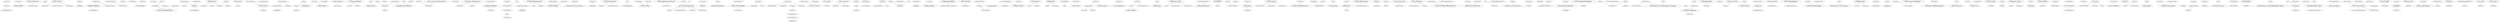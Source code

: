 strict graph "" {
	270	 [fontsize=15,
		height=0.2361111111111111,
		label="b'Bing Crosby'",
		level=4,
		played=1567147.0,
		pos="-25486.60,-2157.09",
		weight=238683,
		width=1.1111111111111112];
	1625	 [fontsize=15,
		height=0.2361111111111111,
		label="b'Perry Como'",
		level=4,
		played=733498.0,
		pos="-26049.51,1152.41",
		weight=156087,
		width=1.0972222222222223];
	270 -- 1625	 [weight=1.0];
	2372	 [fontsize=15,
		height=0.2361111111111111,
		label="b'Twisted Sister'",
		level=4,
		played=2500836.0,
		pos="41333.25,-221.57",
		weight=262749,
		width=1.2777777777777777];
	1683	 [fontsize=30,
		height=0.4722222222222222,
		label="b'Quiet Riot'",
		level=1,
		played=919922.0,
		pos="43688.59,-8054.44",
		weight=134496,
		width=1.8611111111111112];
	2372 -- 1683	 [weight=1.0];
	1458	 [fontsize=25,
		height=0.3888888888888889,
		label="b'Mot\xc3\xb6rhead'",
		level=2,
		played=13705752.0,
		pos="35993.41,-2642.24",
		weight=536711,
		width=1.6666666666666667];
	278	 [fontsize=15,
		height=0.2361111111111111,
		label="b'Black Label\\nSociety'",
		level=4,
		played=7305538.0,
		pos="43364.21,1848.87",
		weight=240041,
		width=1.8888888888888888];
	1458 -- 278	 [weight=1.0];
	1027	 [fontsize=15,
		height=0.2361111111111111,
		label="b'James'",
		level=4,
		played=3403111.0,
		pos="-28211.49,-2604.63",
		weight=246690,
		width=0.6111111111111112];
	1044	 [fontsize=15,
		height=0.2361111111111111,
		label="b'Jarvis Cocker'",
		level=4,
		played=1272939.0,
		pos="-13896.48,54726.46",
		weight=102396,
		width=1.2361111111111112];
	1027 -- 1044	 [weight=1.0];
	1001	 [fontsize=15,
		height=0.2361111111111111,
		label="b'India.Arie'",
		level=4,
		played=3068096.0,
		pos="-8791.89,27708.78",
		weight=272268,
		width=0.8611111111111112];
	1476	 [fontsize=25,
		height=0.3888888888888889,
		label="b'Musiq'",
		level=2,
		played=1456713.0,
		pos="-15420.24,17814.59",
		weight=110855,
		width=0.9305555555555556];
	1001 -- 1476	 [weight=1.0];
	382	 [fontsize=15,
		height=0.2361111111111111,
		label="b'\xc3\x89dith Piaf'",
		level=4,
		played=3542410.0,
		pos="-11901.77,34279.27",
		weight=235332,
		width=0.875];
	263	 [fontsize=30,
		height=0.4722222222222222,
		label="b'Billie Holiday'",
		level=1,
		played=7788794.0,
		pos="-11113.34,33289.51",
		weight=521970,
		width=2.388888888888889];
	382 -- 263	 [weight=1.0];
	816	 [fontsize=15,
		height=0.2361111111111111,
		label="b'Fran\xc3\xa7oise Hardy'",
		level=4,
		played=1833159.0,
		pos="1381.56,30147.94",
		weight=139451,
		width=1.5];
	382 -- 816	 [weight=1.0];
	226	 [fontsize=15,
		height=0.2361111111111111,
		label="b'Bebel Gilberto'",
		level=4,
		played=3060434.0,
		pos="25617.39,22859.50",
		weight=276618,
		width=1.2916666666666667];
	1546	 [fontsize=20,
		height=0.3194444444444444,
		label="b'Nouvelle Vague'",
		level=3,
		played=11556666.0,
		pos="32226.63,7152.74",
		weight=442788,
		width=1.9722222222222223];
	226 -- 1546	 [weight=1.0];
	785	 [fontsize=15,
		height=0.2361111111111111,
		label="b'Fila Brazillia'",
		level=4,
		played=2245111.0,
		pos="30122.42,16803.36",
		weight=250091,
		width=1.0972222222222223];
	558	 [fontsize=15,
		height=0.2361111111111111,
		label="b'David Holmes'",
		level=4,
		played=1817500.0,
		pos="27405.64,16327.39",
		weight=148816,
		width=1.2777777777777777];
	785 -- 558	 [weight=1.0];
	1718	 [fontsize=15,
		height=0.2361111111111111,
		label="b'REO Speedwagon'",
		level=4,
		played=1432935.0,
		pos="46650.93,-7970.52",
		weight=213533,
		width=1.6944444444444444];
	1991	 [fontsize=15,
		height=0.2361111111111111,
		label="b'Survivor'",
		level=4,
		played=1582123.0,
		pos="44384.43,-2543.81",
		weight=271744,
		width=0.75];
	1718 -- 1991	 [weight=1.0];
	1972	 [fontsize=30,
		height=0.4722222222222222,
		label="b'Styx'",
		level=1,
		played=3213290.0,
		pos="44628.70,-5508.24",
		weight=338729,
		width=0.8194444444444444];
	1718 -- 1972	 [weight=1.0];
	631	 [fontsize=30,
		height=0.4722222222222222,
		label="b'DJ Krush'",
		level=1,
		played=4801063.0,
		pos="25974.73,3554.86",
		weight=297590,
		width=1.7222222222222223];
	1893	 [fontsize=15,
		height=0.2361111111111111,
		label="b'Sofa Surfers'",
		level=4,
		played=1807743.0,
		pos="29386.23,18606.10",
		weight=256632,
		width=1.1388888888888888];
	631 -- 1893	 [weight=1.0];
	483	 [fontsize=15,
		height=0.2361111111111111,
		label="b'Coldcut'",
		level=4,
		played=2335067.0,
		pos="24626.39,13392.75",
		weight=252617,
		width=0.6944444444444444];
	631 -- 483	 [weight=1.0];
	292	 [fontsize=15,
		height=0.2361111111111111,
		label="b'Blockhead'",
		level=4,
		played=2916544.0,
		pos="30331.23,13637.28",
		weight=185832,
		width=0.9583333333333334];
	631 -- 292	 [weight=1.0];
	237	 [fontsize=25,
		height=0.3888888888888889,
		label="b'Ben Folds'",
		level=2,
		played=14044991.0,
		pos="7625.47,10026.36",
		weight=497766,
		width=1.5694444444444444];
	241	 [fontsize=15,
		height=0.2361111111111111,
		label="b'Ben Lee'",
		level=4,
		played=3298826.0,
		pos="-15605.50,35879.16",
		weight=264916,
		width=0.7638888888888888];
	237 -- 241	 [weight=1.0];
	829	 [fontsize=15,
		height=0.2361111111111111,
		label="b'From First\\nto Last'",
		level=4,
		played=9211627.0,
		pos="-10327.65,-14590.55",
		weight=280945,
		width=1.7083333333333333];
	2277	 [fontsize=30,
		height=0.4722222222222222,
		label="b'The Used'",
		level=1,
		played=25453767.0,
		pos="-8001.79,-7023.95",
		weight=533923,
		width=1.8194444444444444];
	829 -- 2277	 [weight=1.0];
	155	 [fontsize=15,
		height=0.2361111111111111,
		label="b'Armin van\\nBuuren'",
		level=4,
		played=5470886.0,
		pos="-18115.54,-153.24",
		weight=272579,
		width=1.75];
	843	 [fontsize=15,
		height=0.2361111111111111,
		label="b'Gabriel &\\nDresden'",
		level=4,
		played=916016.0,
		pos="-23107.79,-1218.76",
		weight=105664,
		width=1.7916666666666667];
	155 -- 843	 [weight=1.0];
	2319	 [fontsize=15,
		height=0.2361111111111111,
		label="b'Ti\xc3\xabsto'",
		level=4,
		played=4093107.0,
		pos="-19667.45,528.43",
		weight=268961,
		width=0.5555555555555556];
	155 -- 2319	 [weight=1.0];
	2235	 [fontsize=15,
		height=0.2361111111111111,
		label="b'Therion'",
		level=4,
		played=9799223.0,
		pos="34181.81,-15541.11",
		weight=218688,
		width=0.6944444444444444];
	2318	 [fontsize=15,
		height=0.2361111111111111,
		label="b'Tiamat'",
		level=4,
		played=5180910.0,
		pos="37782.59,-15936.96",
		weight=159323,
		width=0.625];
	2235 -- 2318	 [weight=1.0];
	2465	 [fontsize=30,
		height=0.4722222222222222,
		label="b'Xandria'",
		level=1,
		played=3253756.0,
		pos="32390.53,-19660.39",
		weight=146459,
		width=1.4444444444444444];
	2235 -- 2465	 [weight=1.0];
	1783	 [fontsize=15,
		height=0.2361111111111111,
		label="b'Sam Cooke'",
		level=4,
		played=3054876.0,
		pos="-5468.14,33550.45",
		weight=261479,
		width=1.0694444444444444];
	264	 [fontsize=25,
		height=0.3888888888888889,
		label="b'Bill Withers'",
		level=2,
		played=2528565.0,
		pos="-8228.17,38691.24",
		weight=342098,
		width=1.75];
	1783 -- 264	 [weight=1.0];
	518	 [fontsize=15,
		height=0.2361111111111111,
		label="b'Curtis Mayfield'",
		level=4,
		played=2893349.0,
		pos="-3954.77,34499.14",
		weight=294229,
		width=1.3472222222222223];
	518 -- 264	 [weight=1.0];
	671	 [fontsize=20,
		height=0.3194444444444444,
		label="b'dZihan &\\nKamien'",
		level=3,
		played=2179239.0,
		pos="29684.06,22495.30",
		weight=268681,
		width=2.2916666666666665];
	1536	 [fontsize=15,
		height=0.2361111111111111,
		label="b'Nitin Sawhney'",
		level=4,
		played=2650681.0,
		pos="33282.92,18469.47",
		weight=276508,
		width=1.3055555555555556];
	671 -- 1536	 [weight=1.0];
	668	 [fontsize=30,
		height=0.4722222222222222,
		label="b'Duncan Sheik'",
		level=1,
		played=1086325.0,
		pos="4433.77,-3629.37",
		weight=101168,
		width=2.5972222222222223];
	1272	 [fontsize=15,
		height=0.2361111111111111,
		label="b'Lisa Loeb'",
		level=4,
		played=2094391.0,
		pos="4893.92,-4727.78",
		weight=274835,
		width=0.8888888888888888];
	668 -- 1272	 [weight=1.0];
	1631	 [fontsize=15,
		height=0.2361111111111111,
		label="b'Pete Yorn'",
		level=4,
		played=3186052.0,
		pos="2568.60,41527.65",
		weight=273882,
		width=0.8888888888888888];
	668 -- 1631	 [weight=1.0];
	803	 [fontsize=15,
		height=0.2361111111111111,
		label="b'Flunk'",
		level=4,
		played=3134433.0,
		pos="-17604.14,40645.62",
		weight=291834,
		width=0.5];
	272	 [fontsize=25,
		height=0.3888888888888889,
		label="b'Bitter:Sweet'",
		level=2,
		played=1149207.0,
		pos="13977.10,7162.30",
		weight=122634,
		width=1.875];
	803 -- 272	 [weight=1.0];
	1026	 [fontsize=15,
		height=0.2361111111111111,
		label="b'Jamelia'",
		level=4,
		played=1515495.0,
		pos="-40623.71,26403.73",
		weight=241433,
		width=0.7083333333333334];
	1477	 [fontsize=15,
		height=0.2361111111111111,
		label="b'Mutya Buena'",
		level=4,
		played=931054.0,
		pos="-31201.70,24759.08",
		weight=149083,
		width=1.2083333333333333];
	1026 -- 1477	 [weight=1.0];
	319	 [fontsize=15,
		height=0.2361111111111111,
		label="b'Boney M.'",
		level=4,
		played=1902360.0,
		pos="-35374.49,-1056.25",
		weight=251367,
		width=0.875];
	969	 [fontsize=15,
		height=0.2361111111111111,
		label="b'Hot Chocolate'",
		level=4,
		played=679436.0,
		pos="-29751.44,1215.77",
		weight=166460,
		width=1.2916666666666667];
	319 -- 969	 [weight=1.0];
	412	 [fontsize=15,
		height=0.2361111111111111,
		label="b'Cary Brothers'",
		level=4,
		played=2125215.0,
		pos="-9460.96,41648.56",
		weight=273940,
		width=1.2638888888888888];
	2288	 [fontsize=15,
		height=0.2361111111111111,
		label="b'The Weepies'",
		level=4,
		played=3994509.0,
		pos="-17951.41,36354.23",
		weight=220100,
		width=1.2083333333333333];
	412 -- 2288	 [weight=1.0];
	1955	 [fontsize=15,
		height=0.2361111111111111,
		label="b'Stevie Ray\\nVaughan'",
		level=4,
		played=3000392.0,
		pos="33925.63,-5957.72",
		weight=291941,
		width=1.9583333333333333];
	1104	 [fontsize=30,
		height=0.4722222222222222,
		label="b'Johnny Winter'",
		level=1,
		played=963992.0,
		pos="31696.74,-4958.82",
		weight=131056,
		width=2.6666666666666665];
	1955 -- 1104	 [weight=1.0];
	528	 [fontsize=15,
		height=0.2361111111111111,
		label="b'Daedelus'",
		level=4,
		played=2149215.0,
		pos="26397.15,5375.11",
		weight=127008,
		width=0.875];
	1659	 [fontsize=15,
		height=0.2361111111111111,
		label="b'Prefuse 73'",
		level=4,
		played=5821053.0,
		pos="29209.02,14879.97",
		weight=259980,
		width=0.9861111111111112];
	528 -- 1659	 [weight=1.0];
	528 -- 292	 [weight=1.0];
	1132	 [fontsize=15,
		height=0.2361111111111111,
		label="b'Juli'",
		level=4,
		played=2376614.0,
		pos="-4212.68,25684.35",
		weight=150895,
		width=0.3055555555555556];
	1928	 [fontsize=15,
		height=0.2361111111111111,
		label="b'Sportfreunde Stiller'",
		level=4,
		played=3686500.0,
		pos="-4010.16,24420.33",
		weight=175936,
		width=1.75];
	1132 -- 1928	 [weight=1.0];
	951	 [fontsize=15,
		height=0.2361111111111111,
		label="b'Herbert Gr\xc3\xb6nemeyer'",
		level=4,
		played=2021205.0,
		pos="515.93,27492.05",
		weight=135891,
		width=1.875];
	1132 -- 951	 [weight=1.0];
	2161	 [fontsize=30,
		height=0.4722222222222222,
		label="b'The Hush\\nSound'",
		level=1,
		played=7698449.0,
		pos="-12933.44,-9101.56",
		weight=139773,
		width=3.361111111111111];
	693	 [fontsize=15,
		height=0.2361111111111111,
		label="b'Eisley'",
		level=4,
		played=6145571.0,
		pos="-12205.53,-22701.17",
		weight=244923,
		width=0.5555555555555556];
	2161 -- 693	 [weight=1.0];
	184	 [fontsize=15,
		height=0.2361111111111111,
		label="b'Augustana'",
		level=4,
		played=5830756.0,
		pos="8238.78,10427.32",
		weight=281370,
		width=0.9861111111111112];
	2161 -- 184	 [weight=1.0];
	370	 [fontsize=15,
		height=0.2361111111111111,
		label="b'Buffalo Springfield'",
		level=4,
		played=2025700.0,
		pos="45044.35,12290.46",
		weight=294927,
		width=1.6527777777777777];
	2155	 [fontsize=30,
		height=0.4722222222222222,
		label="b'The Hollies'",
		level=1,
		played=1819505.0,
		pos="-30760.16,10446.85",
		weight=298630,
		width=2.0972222222222223];
	370 -- 2155	 [weight=1.0];
	1124	 [fontsize=15,
		height=0.2361111111111111,
		label="b'Joshua Radin'",
		level=4,
		played=5373665.0,
		pos="-18885.80,36191.18",
		weight=254988,
		width=1.25];
	1117	 [fontsize=25,
		height=0.3888888888888889,
		label="b'Jos\xc3\xa9 Gonz\xc3\xa1lez'",
		level=2,
		played=13893748.0,
		pos="25101.63,14926.32",
		weight=545027,
		width=2.3055555555555554];
	1124 -- 1117	 [weight=1.0];
	719	 [fontsize=15,
		height=0.2361111111111111,
		label="b'Emilie Simon'",
		level=4,
		played=4195614.0,
		pos="-40696.06,19596.83",
		weight=245841,
		width=1.1944444444444444];
	1599	 [fontsize=20,
		height=0.3194444444444444,
		label="b'Pati Yang'",
		level=3,
		played=1473415.0,
		pos="-20549.36,40518.82",
		weight=153359,
		width=1.2083333333333333];
	719 -- 1599	 [weight=1.0];
	2052	 [fontsize=30,
		height=0.4722222222222222,
		label="b'The Automatic'",
		level=1,
		played=2923669.0,
		pos="-14874.18,45403.28",
		weight=247640,
		width=2.6944444444444446];
	2283	 [fontsize=15,
		height=0.2361111111111111,
		label="b'The View'",
		level=4,
		played=3862450.0,
		pos="-15355.28,29618.54",
		weight=281743,
		width=0.8472222222222222];
	2052 -- 2283	 [weight=1.0];
	2208	 [fontsize=15,
		height=0.2361111111111111,
		label="b'The Pigeon\\nDetectives'",
		level=4,
		played=4630695.0,
		pos="-20877.02,43937.33",
		weight=286797,
		width=2.1666666666666665];
	2052 -- 2208	 [weight=1.0];
	525	 [fontsize=15,
		height=0.2361111111111111,
		label="b'D12'",
		level=4,
		played=2750494.0,
		pos="-11820.33,11540.06",
		weight=242564,
		width=0.3888888888888889];
	1284	 [fontsize=25,
		height=0.3888888888888889,
		label="b'Lloyd Banks'",
		level=2,
		played=1791056.0,
		pos="-12038.11,9188.39",
		weight=141309,
		width=1.9027777777777777];
	525 -- 1284	 [weight=1.0];
	1346	 [fontsize=15,
		height=0.2361111111111111,
		label="b'Mark Knopfler'",
		level=4,
		played=3966339.0,
		pos="-28866.21,4714.22",
		weight=258526,
		width=1.2777777777777777];
	455	 [fontsize=30,
		height=0.4722222222222222,
		label="b'Chris Rea'",
		level=1,
		played=2126234.0,
		pos="-22951.78,2894.63",
		weight=230694,
		width=1.8611111111111112];
	1346 -- 455	 [weight=1.0];
	2048	 [fontsize=30,
		height=0.4722222222222222,
		label="b'The Apples\\nin Stereo'",
		level=1,
		played=4167192.0,
		pos="10844.07,37338.56",
		weight=225617,
		width=4.125];
	1364	 [fontsize=15,
		height=0.2361111111111111,
		label="b'Mates of\\nState'",
		level=4,
		played=5855708.0,
		pos="6887.36,44012.80",
		weight=279900,
		width=1.4305555555555556];
	2048 -- 1364	 [weight=1.0];
	1913	 [fontsize=15,
		height=0.2361111111111111,
		label="b'Soulwax'",
		level=4,
		played=3730659.0,
		pos="10994.05,23611.10",
		weight=264237,
		width=0.7777777777777778];
	1237	 [fontsize=30,
		height=0.4722222222222222,
		label="b'LCD Soundsystem'",
		level=1,
		played=11303797.0,
		pos="11926.21,23978.75",
		weight=622881,
		width=3.486111111111111];
	1913 -- 1237	 [weight=1.0];
	849	 [fontsize=15,
		height=0.2361111111111111,
		label="b'Gang of\\nFour'",
		level=4,
		played=3496659.0,
		pos="23494.01,-13961.52",
		weight=276117,
		width=1.3194444444444444];
	598	 [fontsize=30,
		height=0.4722222222222222,
		label="b'Devo'",
		level=1,
		played=4259548.0,
		pos="22073.44,-14819.35",
		weight=306665,
		width=0.9861111111111112];
	849 -- 598	 [weight=1.0];
	804	 [fontsize=15,
		height=0.2361111111111111,
		label="b'Flyleaf'",
		level=4,
		played=9138174.0,
		pos="-2046.65,-11841.05",
		weight=299290,
		width=0.6111111111111112];
	349	 [fontsize=25,
		height=0.3888888888888889,
		label="b'Breaking Benjamin'",
		level=2,
		played=22239189.0,
		pos="3421.46,-21900.67",
		weight=568249,
		width=2.9166666666666665];
	804 -- 349	 [weight=1.0];
	1339	 [fontsize=15,
		height=0.2361111111111111,
		label="b'Marcy Playground'",
		level=4,
		played=1911214.0,
		pos="-17515.67,-25114.89",
		weight=244071,
		width=1.6527777777777777];
	2282	 [fontsize=30,
		height=0.4722222222222222,
		label="b'The Verve\\nPipe'",
		level=1,
		played=1217535.0,
		pos="7047.95,-14462.25",
		weight=171136,
		width=3.111111111111111];
	1339 -- 2282	 [weight=1.0];
	2367	 [fontsize=15,
		height=0.2361111111111111,
		label="b'Turin Brakes'",
		level=4,
		played=2415581.0,
		pos="-11264.59,40378.93",
		weight=245432,
		width=1.1527777777777777];
	1938	 [fontsize=20,
		height=0.3194444444444444,
		label="b'Starsailor'",
		level=3,
		played=4919937.0,
		pos="-11790.18,44226.37",
		weight=448604,
		width=1.1805555555555556];
	2367 -- 1938	 [weight=1.0];
	890	 [fontsize=15,
		height=0.2361111111111111,
		label="b'Gomez'",
		level=4,
		played=4191916.0,
		pos="49033.96,7643.31",
		weight=267407,
		width=0.6666666666666666];
	2367 -- 890	 [weight=1.0];
	1093	 [fontsize=15,
		height=0.2361111111111111,
		label="b'John Denver'",
		level=4,
		played=1668092.0,
		pos="-32348.74,5579.76",
		weight=185614,
		width=1.1666666666666667];
	1033	 [fontsize=20,
		height=0.3194444444444444,
		label="b'James Taylor'",
		level=3,
		played=4075894.0,
		pos="12552.40,-10144.93",
		weight=347328,
		width=1.6805555555555556];
	1093 -- 1033	 [weight=1.0];
	1504	 [fontsize=15,
		height=0.2361111111111111,
		label="b'Neil Diamond'",
		level=4,
		played=2684143.0,
		pos="-29596.59,792.64",
		weight=277139,
		width=1.2361111111111112];
	1093 -- 1504	 [weight=1.0];
	409	 [fontsize=15,
		height=0.2361111111111111,
		label="b'Carpenters'",
		level=4,
		played=2695945.0,
		pos="-32153.58,4588.72",
		weight=272974,
		width=1.0138888888888888];
	1093 -- 409	 [weight=1.0];
	645	 [fontsize=15,
		height=0.2361111111111111,
		label="b'Don McLean'",
		level=4,
		played=1576131.0,
		pos="-27808.15,9077.69",
		weight=245217,
		width=1.1666666666666667];
	1093 -- 645	 [weight=1.0];
	6	 [fontsize=15,
		height=0.2361111111111111,
		label="b'!!!'",
		level=4,
		played=4573507.0,
		pos="16701.11,28632.08",
		weight=291033,
		width=0.16666666666666666];
	6 -- 1237	 [weight=1.0];
	454	 [fontsize=15,
		height=0.2361111111111111,
		label="b'Chris Isaak'",
		level=4,
		played=2991501.0,
		pos="9865.88,545.36",
		weight=294773,
		width=1.0277777777777777];
	454 -- 455	 [weight=1.0];
	2183	 [fontsize=15,
		height=0.2361111111111111,
		label="b'Thelonious Monk'",
		level=4,
		played=3220911.0,
		pos="20796.06,25089.83",
		weight=279124,
		width=1.5555555555555556];
	431	 [fontsize=25,
		height=0.3888888888888889,
		label="b'Charlie Parker'",
		level=2,
		played=2936642.0,
		pos="23110.36,25206.18",
		weight=238264,
		width=2.2222222222222223];
	2183 -- 431	 [weight=1.0];
	24	 [fontsize=25,
		height=0.3888888888888889,
		label="b'9 Lazy\\n9'",
		level=2,
		played=1267424.0,
		pos="25690.09,10411.43",
		weight=168403,
		width=1.5138888888888888];
	1467	 [fontsize=15,
		height=0.2361111111111111,
		label="b'Mr. Scruff'",
		level=4,
		played=3104957.0,
		pos="28249.18,9696.24",
		weight=298012,
		width=0.875];
	24 -- 1467	 [weight=1.0];
	1185	 [fontsize=15,
		height=0.2361111111111111,
		label="b'Kid Loco'",
		level=4,
		played=2042365.0,
		pos="30481.90,10003.48",
		weight=244053,
		width=0.8055555555555556];
	1185 -- 558	 [weight=1.0];
	2265	 [fontsize=25,
		height=0.3888888888888889,
		label="b'The Supremes'",
		level=2,
		played=1454527.0,
		pos="-10567.85,37345.50",
		weight=222145,
		width=2.2777777777777777];
	602	 [fontsize=15,
		height=0.2361111111111111,
		label="b'Diana Ross'",
		level=4,
		played=1537742.0,
		pos="-36308.16,494.10",
		weight=266181,
		width=1.0555555555555556];
	2265 -- 602	 [weight=1.0];
	2136	 [fontsize=15,
		height=0.2361111111111111,
		label="b'The Four\\nTops'",
		level=4,
		played=1584145.0,
		pos="-11422.91,38270.19",
		weight=251714,
		width=1.4305555555555556];
	2265 -- 2136	 [weight=1.0];
	39	 [fontsize=20,
		height=0.3194444444444444,
		label="b'Adema'",
		level=3,
		played=5847642.0,
		pos="5207.06,-14382.35",
		weight=320351,
		width=0.8888888888888888];
	2011	 [fontsize=15,
		height=0.2361111111111111,
		label="b'Taproot'",
		level=4,
		played=3068334.0,
		pos="-1006.88,-21362.26",
		weight=212719,
		width=0.6805555555555556];
	39 -- 2011	 [weight=1.0];
	1003	 [fontsize=25,
		height=0.3888888888888889,
		label="b'Infernal'",
		level=2,
		played=1342071.0,
		pos="-14603.98,7277.03",
		weight=147992,
		width=1.1666666666666667];
	910	 [fontsize=15,
		height=0.2361111111111111,
		label="b'Groove Coverage'",
		level=4,
		played=3840022.0,
		pos="-19086.09,10608.86",
		weight=249442,
		width=1.6111111111111112];
	1003 -- 910	 [weight=1.0];
	2418	 [fontsize=25,
		height=0.3888888888888889,
		label="b'Vitalic'",
		level=2,
		played=3010782.0,
		pos="3883.37,31742.09",
		weight=241537,
		width=0.9305555555555556];
	781	 [fontsize=15,
		height=0.2361111111111111,
		label="b'Felix da\\nHousecat'",
		level=4,
		played=2875060.0,
		pos="5187.03,32272.66",
		weight=288981,
		width=1.75];
	2418 -- 781	 [weight=1.0];
	2321	 [fontsize=15,
		height=0.2361111111111111,
		label="b'Tiga'",
		level=4,
		played=2949496.0,
		pos="2273.03,26472.18",
		weight=288675,
		width=0.3888888888888889];
	2418 -- 2321	 [weight=1.0];
	960	 [fontsize=15,
		height=0.2361111111111111,
		label="b'Hinder'",
		level=4,
		played=5159464.0,
		pos="484.90,7718.64",
		weight=283860,
		width=0.6111111111111112];
	831	 [fontsize=30,
		height=0.4722222222222222,
		label="b'Fuel'",
		level=1,
		played=4350176.0,
		pos="-2263.69,13077.64",
		weight=373212,
		width=0.8194444444444444];
	960 -- 831	 [weight=1.0];
	1861	 [fontsize=15,
		height=0.2361111111111111,
		label="b'Siobhan Donaghy'",
		level=4,
		played=815245.0,
		pos="-40622.74,23921.24",
		weight=105076,
		width=1.625];
	1907	 [fontsize=30,
		height=0.4722222222222222,
		label="b'Sophie Ellis-Bextor'",
		level=1,
		played=3608375.0,
		pos="-41948.20,26157.01",
		weight=310619,
		width=3.5277777777777777];
	1861 -- 1907	 [weight=1.0];
	1861 -- 1477	 [weight=1.0];
	610	 [fontsize=15,
		height=0.2361111111111111,
		label="b'Dimmu Borgir'",
		level=4,
		played=13016894.0,
		pos="-7034.85,7726.94",
		weight=271005,
		width=1.25];
	724	 [fontsize=20,
		height=0.3194444444444444,
		label="b'Emperor'",
		level=3,
		played=3813162.0,
		pos="39349.82,-19043.70",
		weight=120470,
		width=1.0694444444444444];
	610 -- 724	 [weight=1.0];
	505	 [fontsize=15,
		height=0.2361111111111111,
		label="b'Crazy Town'",
		level=4,
		played=1996388.0,
		pos="7964.27,6161.26",
		weight=241640,
		width=1.0694444444444444];
	1591	 [fontsize=30,
		height=0.4722222222222222,
		label="b'Papa Roach'",
		level=1,
		played=21619039.0,
		pos="-6195.16,-5303.25",
		weight=780535,
		width=2.3055555555555554];
	505 -- 1591	 [weight=1.0];
	406	 [fontsize=15,
		height=0.2361111111111111,
		label="b'Carly Simon'",
		level=4,
		played=1263543.0,
		pos="-31508.91,3190.10",
		weight=204859,
		width=1.1111111111111112];
	409 -- 406	 [weight=1.0];
	2281	 [fontsize=30,
		height=0.4722222222222222,
		label="b'The Verve'",
		level=1,
		played=12105996.0,
		pos="45496.31,9076.47",
		weight=923596,
		width=1.9305555555555556];
	1553	 [fontsize=15,
		height=0.2361111111111111,
		label="b'Ocean Colour\\nScene'",
		level=4,
		played=2102297.0,
		pos="-12869.00,45519.02",
		weight=238247,
		width=2.013888888888889];
	2281 -- 1553	 [weight=1.0];
	2087	 [fontsize=15,
		height=0.2361111111111111,
		label="b'The Charlatans'",
		level=4,
		played=2728398.0,
		pos="-24798.42,45739.96",
		weight=255556,
		width=1.4027777777777777];
	2281 -- 2087	 [weight=1.0];
	2281 -- 1044	 [weight=1.0];
	1916	 [fontsize=30,
		height=0.4722222222222222,
		label="b'Spandau Ballet'",
		level=1,
		played=1126173.0,
		pos="-43366.37,-4939.89",
		weight=200569,
		width=2.8333333333333335];
	1572	 [fontsize=15,
		height=0.2361111111111111,
		label="b'Orchestral Manoeuvres in\\nthe Dark'",
		level=4,
		played=2370083.0,
		pos="20961.11,-9735.76",
		weight=269229,
		width=3.2777777777777777];
	1916 -- 1572	 [weight=1.0];
	1538	 [fontsize=30,
		height=0.4722222222222222,
		label="b'No Doubt'",
		level=1,
		played=14627632.0,
		pos="7376.14,3451.67",
		weight=910959,
		width=1.7638888888888888];
	1871	 [fontsize=15,
		height=0.2361111111111111,
		label="b'Skunk Anansie'",
		level=4,
		played=3153364.0,
		pos="21168.64,12806.85",
		weight=277102,
		width=1.3611111111111112];
	1538 -- 1871	 [weight=1.0];
	813	 [fontsize=15,
		height=0.2361111111111111,
		label="b'Fountains of\\nWayne'",
		level=4,
		played=3992689.0,
		pos="4458.84,42144.80",
		weight=260486,
		width=1.9305555555555556];
	2214	 [fontsize=15,
		height=0.2361111111111111,
		label="b'The Posies'",
		level=4,
		played=831095.0,
		pos="4169.35,42836.07",
		weight=116083,
		width=1.0277777777777777];
	813 -- 2214	 [weight=1.0];
	905	 [fontsize=15,
		height=0.2361111111111111,
		label="b'Great Lake\\nSwimmers'",
		level=4,
		played=2556830.0,
		pos="-1721.65,43609.66",
		weight=183333,
		width=2.138888888888889];
	1561	 [fontsize=15,
		height=0.2361111111111111,
		label="b'Okkervil River'",
		level=4,
		played=10401638.0,
		pos="-2541.60,42108.73",
		weight=300893,
		width=1.2638888888888888];
	905 -- 1561	 [weight=1.0];
	797	 [fontsize=30,
		height=0.4722222222222222,
		label="b'Fleet Foxes'",
		level=1,
		played=10289717.0,
		pos="1755.36,38008.70",
		weight=368486,
		width=2.1805555555555554];
	905 -- 797	 [weight=1.0];
	1578	 [fontsize=30,
		height=0.4722222222222222,
		label="b'Overseer'",
		level=1,
		played=1046652.0,
		pos="20501.84,4971.94",
		weight=145569,
		width=1.7222222222222223];
	802	 [fontsize=15,
		height=0.2361111111111111,
		label="b'Fluke'",
		level=4,
		played=1836225.0,
		pos="19076.25,1169.95",
		weight=239439,
		width=0.5];
	1578 -- 802	 [weight=1.0];
	142	 [fontsize=15,
		height=0.2361111111111111,
		label="b'Apollo 440'",
		level=4,
		played=2239269.0,
		pos="20797.86,4047.54",
		weight=288912,
		width=0.9722222222222222];
	1578 -- 142	 [weight=1.0];
	1878	 [fontsize=30,
		height=0.4722222222222222,
		label="b'Slipknot'",
		level=1,
		played=39541370.0,
		pos="7936.05,-21569.79",
		weight=739871,
		width=1.4861111111111112];
	1911	 [fontsize=15,
		height=0.2361111111111111,
		label="b'Soulfly'",
		level=4,
		played=7223976.0,
		pos="3864.70,-31774.92",
		weight=273119,
		width=0.6111111111111112];
	1878 -- 1911	 [weight=1.0];
	993	 [fontsize=15,
		height=0.2361111111111111,
		label="b'Ill Ni\xc3\xb1o'",
		level=4,
		played=8245883.0,
		pos="5853.21,7853.55",
		weight=286781,
		width=0.625];
	1878 -- 993	 [weight=1.0];
	33	 [fontsize=20,
		height=0.3194444444444444,
		label="b'Ace of\\nBase'",
		level=3,
		played=3893048.0,
		pos="-35615.18,11046.72",
		weight=371921,
		width=1.6527777777777777];
	146	 [fontsize=15,
		height=0.2361111111111111,
		label="b'Aqua'",
		level=4,
		played=3053418.0,
		pos="-33059.64,12462.85",
		weight=276105,
		width=0.4861111111111111];
	33 -- 146	 [weight=1.0];
	886	 [fontsize=15,
		height=0.2361111111111111,
		label="b'Gogol Bordello'",
		level=4,
		played=8023006.0,
		pos="1375.89,40742.74",
		weight=271704,
		width=1.3472222222222223];
	599	 [fontsize=25,
		height=0.3888888888888889,
		label="b'DeVotchKa'",
		level=2,
		played=3654284.0,
		pos="1417.05,41150.45",
		weight=163024,
		width=1.7638888888888888];
	886 -- 599	 [weight=1.0];
	2570	 [fontsize=15,
		height=0.2361111111111111,
		label="b'Jimmy Cliff'",
		level=4,
		played=1466625.0,
		pos="-26366.96,17226.20",
		weight=229901,
		width=1.0];
	2560	 [fontsize=15,
		height=0.2361111111111111,
		label="b'Desmond Dekker'",
		level=4,
		played=1268899.0,
		pos="-14278.28,-20318.91",
		weight=146902,
		width=1.5833333333333333];
	2570 -- 2560	 [weight=1.0];
	2559	 [fontsize=25,
		height=0.3888888888888889,
		label="b'Dennis Brown'",
		level=2,
		played=863861.0,
		pos="-23009.67,14770.87",
		weight=140788,
		width=2.1666666666666665];
	2570 -- 2559	 [weight=1.0];
	1923	 [fontsize=15,
		height=0.2361111111111111,
		label="b'Spin Doctors'",
		level=4,
		played=1514389.0,
		pos="23177.12,16548.82",
		weight=243038,
		width=1.1666666666666667];
	19	 [fontsize=25,
		height=0.3888888888888889,
		label="b'4 Non\\nBlondes'",
		level=2,
		played=944506.0,
		pos="19834.29,13994.96",
		weight=176534,
		width=2.4722222222222223];
	1923 -- 19	 [weight=1.0];
	2190	 [fontsize=15,
		height=0.2361111111111111,
		label="b'The Meters'",
		level=4,
		played=1061146.0,
		pos="27353.02,-9912.61",
		weight=102157,
		width=1.0416666666666667];
	661	 [fontsize=15,
		height=0.2361111111111111,
		label="b'Dr. John'",
		level=4,
		played=737441.0,
		pos="27385.07,-8354.20",
		weight=104737,
		width=0.7638888888888888];
	2190 -- 661	 [weight=1.0];
	1881	 [fontsize=15,
		height=0.2361111111111111,
		label="b'Sly & The\\nFamily Stone'",
		level=4,
		played=2770050.0,
		pos="-2974.78,35009.98",
		weight=290958,
		width=2.236111111111111];
	2190 -- 1881	 [weight=1.0];
	1500	 [fontsize=20,
		height=0.3194444444444444,
		label="b'Nat King\\nCole'",
		level=3,
		played=3875279.0,
		pos="-24560.62,-1264.95",
		weight=458108,
		width=1.875];
	1625 -- 1500	 [weight=1.0];
	1698	 [fontsize=15,
		height=0.2361111111111111,
		label="b'Ratatat'",
		level=4,
		played=12112096.0,
		pos="9043.21,22247.77",
		weight=249946,
		width=0.6666666666666666];
	1237 -- 1698	 [weight=1.0];
	1519	 [fontsize=15,
		height=0.2361111111111111,
		label="b'New Young\\nPony Club'",
		level=4,
		played=3668651.0,
		pos="7275.63,20932.47",
		weight=288467,
		width=2.1527777777777777];
	1237 -- 1519	 [weight=1.0];
	2216	 [fontsize=15,
		height=0.2361111111111111,
		label="b'The Presets'",
		level=4,
		played=4548277.0,
		pos="12907.90,26257.12",
		weight=259093,
		width=1.1111111111111112];
	1237 -- 2216	 [weight=1.0];
	2053	 [fontsize=15,
		height=0.2361111111111111,
		label="b'The Avalanches'",
		level=4,
		played=3985759.0,
		pos="5298.07,21106.69",
		weight=239969,
		width=1.4583333333333333];
	1237 -- 2053	 [weight=1.0];
	1576	 [fontsize=15,
		height=0.2361111111111111,
		label="b'Our Lady\\nPeace'",
		level=4,
		played=6309857.0,
		pos="14843.05,-12062.69",
		weight=290309,
		width=1.5972222222222223];
	1576 -- 831	 [weight=1.0];
	2470	 [fontsize=15,
		height=0.2361111111111111,
		label="b'Xzibit'",
		level=4,
		played=2859237.0,
		pos="-9002.57,-1605.97",
		weight=245020,
		width=0.5];
	1709	 [fontsize=30,
		height=0.4722222222222222,
		label="b'Redman'",
		level=1,
		played=1852239.0,
		pos="-9860.39,3038.77",
		weight=131327,
		width=1.5833333333333333];
	2470 -- 1709	 [weight=1.0];
	1488	 [fontsize=30,
		height=0.4722222222222222,
		label="b'Mystery Jets'",
		level=1,
		played=3042262.0,
		pos="18012.60,24353.12",
		weight=224026,
		width=2.3472222222222223];
	805	 [fontsize=15,
		height=0.2361111111111111,
		label="b'Foals'",
		level=4,
		played=6316094.0,
		pos="9838.31,31362.25",
		weight=265087,
		width=0.5];
	1488 -- 805	 [weight=1.0];
	2334	 [fontsize=15,
		height=0.2361111111111111,
		label="b'Tokyo Police\\nClub'",
		level=4,
		played=6471978.0,
		pos="10198.76,32144.34",
		weight=258878,
		width=1.7361111111111112];
	1488 -- 2334	 [weight=1.0];
	1230	 [fontsize=15,
		height=0.2361111111111111,
		label="b'Late of\\nthe Pier'",
		level=4,
		played=3369926.0,
		pos="18289.75,33997.53",
		weight=247598,
		width=1.5];
	1488 -- 1230	 [weight=1.0];
	2040	 [fontsize=15,
		height=0.2361111111111111,
		label="b'The Alan\\nParsons Project'",
		level=4,
		played=3381817.0,
		pos="-32838.11,8539.71",
		weight=257544,
		width=2.4166666666666665];
	555	 [fontsize=30,
		height=0.4722222222222222,
		label="b'David Gilmour'",
		level=1,
		played=3226915.0,
		pos="39251.68,13217.05",
		weight=223557,
		width=2.6527777777777777];
	2040 -- 555	 [weight=1.0];
	2386	 [fontsize=30,
		height=0.4722222222222222,
		label="b'UNKLE'",
		level=1,
		played=8733607.0,
		pos="25937.51,5911.76",
		weight=490687,
		width=1.4027777777777777];
	151	 [fontsize=15,
		height=0.2361111111111111,
		label="b'Archive'",
		level=4,
		played=5545022.0,
		pos="-20074.22,39102.47",
		weight=266492,
		width=0.6805555555555556];
	2386 -- 151	 [weight=1.0];
	1282	 [fontsize=20,
		height=0.3194444444444444,
		label="b'Llorca'",
		level=3,
		played=575594.0,
		pos="30886.65,23731.14",
		weight=114751,
		width=0.7638888888888888];
	1213	 [fontsize=15,
		height=0.2361111111111111,
		label="b'Kyoto Jazz\\nMassive'",
		level=4,
		played=835228.0,
		pos="31212.86,24879.00",
		weight=129760,
		width=1.9166666666666667];
	1282 -- 1213	 [weight=1.0];
	325	 [fontsize=15,
		height=0.2361111111111111,
		label="b'Bonnie Tyler'",
		level=4,
		played=1825660.0,
		pos="-45136.18,24366.85",
		weight=295469,
		width=1.1388888888888888];
	1763	 [fontsize=30,
		height=0.4722222222222222,
		label="b'Roxette'",
		level=1,
		played=6849316.0,
		pos="-35597.12,15051.51",
		weight=461144,
		width=1.4444444444444444];
	325 -- 1763	 [weight=1.0];
	2050	 [fontsize=30,
		height=0.4722222222222222,
		label="b'The Ataris'",
		level=1,
		played=7585380.0,
		pos="-15724.21,-14031.52",
		weight=402386,
		width=1.9027777777777777];
	2144	 [fontsize=15,
		height=0.2361111111111111,
		label="b'The Get\\nUp Kids'",
		level=4,
		played=7138770.0,
		pos="-14395.86,-17544.58",
		weight=281990,
		width=1.625];
	2050 -- 2144	 [weight=1.0];
	336	 [fontsize=15,
		height=0.2361111111111111,
		label="b'Box Car\\nRacer'",
		level=4,
		played=4127908.0,
		pos="-26181.33,-21860.31",
		weight=263873,
		width=1.4583333333333333];
	2050 -- 336	 [weight=1.0];
	1800	 [fontsize=15,
		height=0.2361111111111111,
		label="b'Saves the\\nDay'",
		level=4,
		played=12499826.0,
		pos="-26097.16,-14903.15",
		weight=296485,
		width=1.4444444444444444];
	2050 -- 1800	 [weight=1.0];
	2199	 [fontsize=15,
		height=0.2361111111111111,
		label="b'The Notwist'",
		level=4,
		played=6008948.0,
		pos="10457.81,15143.67",
		weight=292266,
		width=1.0833333333333333];
	2215	 [fontsize=30,
		height=0.4722222222222222,
		label="b'The Postal\\nService'",
		level=1,
		played=27843169.0,
		pos="22339.79,32259.10",
		weight=968206,
		width=3.736111111111111];
	2199 -- 2215	 [weight=1.0];
	1119	 [fontsize=15,
		height=0.2361111111111111,
		label="b'Joseph Arthur'",
		level=4,
		played=2779349.0,
		pos="-10818.54,40475.61",
		weight=257913,
		width=1.2638888888888888];
	69	 [fontsize=20,
		height=0.3194444444444444,
		label="b'Alexi Murdoch'",
		level=3,
		played=1701522.0,
		pos="-7848.68,43500.34",
		weight=180196,
		width=1.7638888888888888];
	1119 -- 69	 [weight=1.0];
	1549	 [fontsize=15,
		height=0.2361111111111111,
		label="b'N.W.A'",
		level=4,
		played=2799766.0,
		pos="-9255.23,-3476.16",
		weight=243288,
		width=0.5833333333333334];
	1890	 [fontsize=25,
		height=0.3888888888888889,
		label="b'Snoop Dogg'",
		level=2,
		played=10745966.0,
		pos="-10170.08,1588.38",
		weight=617991,
		width=1.9444444444444444];
	1549 -- 1890	 [weight=1.0];
	1868	 [fontsize=15,
		height=0.2361111111111111,
		label="b'Skid Row'",
		level=4,
		played=4052674.0,
		pos="44446.47,290.05",
		weight=259791,
		width=0.875];
	321	 [fontsize=30,
		height=0.4722222222222222,
		label="b'Bon Jovi'",
		level=1,
		played=17942433.0,
		pos="-35068.41,13593.21",
		weight=858344,
		width=1.6111111111111112];
	1868 -- 321	 [weight=1.0];
	2179	 [fontsize=15,
		height=0.2361111111111111,
		label="b'The Lemonheads'",
		level=4,
		played=2274587.0,
		pos="10434.31,-15736.43",
		weight=169978,
		width=1.5972222222222223];
	2214 -- 2179	 [weight=1.0];
	2584	 [fontsize=15,
		height=0.2361111111111111,
		label="b'The Specials'",
		level=4,
		played=3820438.0,
		pos="-14151.01,-19446.91",
		weight=272926,
		width=1.1805555555555556];
	2560 -- 2584	 [weight=1.0];
	2573	 [fontsize=15,
		height=0.2361111111111111,
		label="b'Madness'",
		level=4,
		played=3823985.0,
		pos="-13113.88,46498.25",
		weight=296853,
		width=0.8333333333333334];
	2560 -- 2573	 [weight=1.0];
	1608	 [fontsize=30,
		height=0.4722222222222222,
		label="b'Paul McCartney'",
		level=1,
		played=6253004.0,
		pos="-25617.11,7397.22",
		weight=490203,
		width=2.9722222222222223];
	1603	 [fontsize=15,
		height=0.2361111111111111,
		label="b'Paul McCartney\\n& Wings'",
		level=4,
		played=1761805.0,
		pos="-31356.43,9080.84",
		weight=246761,
		width=2.388888888888889];
	1608 -- 1603	 [weight=1.0];
	1103	 [fontsize=15,
		height=0.2361111111111111,
		label="b'John Mellencamp'",
		level=4,
		played=2055098.0,
		pos="47020.49,-6750.40",
		weight=250401,
		width=1.6111111111111112];
	1103 -- 1972	 [weight=1.0];
	2440	 [fontsize=25,
		height=0.3888888888888889,
		label="b'Wham!'",
		level=2,
		played=1877620.0,
		pos="-30705.66,-2405.22",
		weight=326565,
		width=1.1111111111111112];
	1267	 [fontsize=15,
		height=0.2361111111111111,
		label="b'Lionel Richie'",
		level=4,
		played=2135115.0,
		pos="-22848.15,4614.53",
		weight=291554,
		width=1.1666666666666667];
	2440 -- 1267	 [weight=1.0];
	1774	 [fontsize=30,
		height=0.4722222222222222,
		label="b'Ry Cooder'",
		level=1,
		played=1300561.0,
		pos="26863.24,-8750.05",
		weight=143658,
		width=2.0];
	661 -- 1774	 [weight=1.0];
	1717	 [fontsize=15,
		height=0.2361111111111111,
		label="b'Remy Zero'",
		level=4,
		played=2211771.0,
		pos="6910.36,10767.71",
		weight=272923,
		width=1.0138888888888888];
	2342	 [fontsize=20,
		height=0.3194444444444444,
		label="b'Tonic'",
		level=3,
		played=1504246.0,
		pos="9178.70,-14185.13",
		weight=204494,
		width=0.6805555555555556];
	1717 -- 2342	 [weight=1.0];
	502	 [fontsize=25,
		height=0.3888888888888889,
		label="b'Craig Armstrong'",
		level=2,
		played=2534981.0,
		pos="-26367.55,-9802.20",
		weight=217536,
		width=2.5277777777777777];
	2307	 [fontsize=15,
		height=0.2361111111111111,
		label="b'Thomas Newman'",
		level=4,
		played=4729724.0,
		pos="-31448.94,-13439.34",
		weight=261511,
		width=1.6111111111111112];
	502 -- 2307	 [weight=1.0];
	224	 [fontsize=15,
		height=0.2361111111111111,
		label="b'Beatsteaks'",
		level=4,
		played=9043467.0,
		pos="-230.62,-4279.80",
		weight=242673,
		width=1.0138888888888888];
	224 -- 1928	 [weight=1.0];
	1127	 [fontsize=30,
		height=0.4722222222222222,
		label="b'Joy Division'",
		level=1,
		played=25197254.0,
		pos="-39842.28,-8403.42",
		weight=764356,
		width=2.236111111111111];
	1840	 [fontsize=15,
		height=0.2361111111111111,
		label="b'She Wants\\nRevenge'",
		level=4,
		played=6227004.0,
		pos="13862.07,33290.08",
		weight=257284,
		width=1.9861111111111112];
	1127 -- 1840	 [weight=1.0];
	216	 [fontsize=15,
		height=0.2361111111111111,
		label="b'Bauhaus'",
		level=4,
		played=5045001.0,
		pos="-36343.83,-10000.33",
		weight=251617,
		width=0.8194444444444444];
	1127 -- 216	 [weight=1.0];
	339	 [fontsize=15,
		height=0.2361111111111111,
		label="b'Boys Like\\nGirls'",
		level=4,
		played=8612684.0,
		pos="-35595.59,-15765.90",
		weight=282131,
		width=1.4722222222222223];
	521	 [fontsize=30,
		height=0.4722222222222222,
		label="b'Cute Is What We\\nAim For'",
		level=1,
		played=8700617.0,
		pos="-15096.91,-14220.63",
		weight=202105,
		width=4.958333333333333];
	339 -- 521	 [weight=1.0];
	2148	 [fontsize=15,
		height=0.2361111111111111,
		label="b'The Gossip'",
		level=4,
		played=4039365.0,
		pos="21507.48,26517.83",
		weight=284982,
		width=1.0555555555555556];
	254	 [fontsize=30,
		height=0.4722222222222222,
		label="b'Be Your\\nOwn Pet'",
		level=1,
		played=3620147.0,
		pos="10739.25,32473.30",
		weight=177691,
		width=3.4583333333333335];
	2148 -- 254	 [weight=1.0];
	736	 [fontsize=15,
		height=0.2361111111111111,
		label="b'Era'",
		level=4,
		played=3886383.0,
		pos="-24730.44,-5084.65",
		weight=267840,
		width=0.3194444444444444];
	574	 [fontsize=15,
		height=0.2361111111111111,
		label="b'Deep Forest'",
		level=4,
		played=2842424.0,
		pos="-26931.73,-8064.23",
		weight=226153,
		width=1.125];
	736 -- 574	 [weight=1.0];
	495	 [fontsize=15,
		height=0.2361111111111111,
		label="b'Copeland'",
		level=4,
		played=8079558.0,
		pos="-9702.54,-20135.07",
		weight=249580,
		width=0.875];
	840	 [fontsize=25,
		height=0.3888888888888889,
		label="b'Further Seems\\nForever'",
		level=2,
		played=2228954.0,
		pos="-10997.81,-20257.02",
		weight=138114,
		width=3.7916666666666665];
	495 -- 840	 [weight=1.0];
	1815	 [fontsize=15,
		height=0.2361111111111111,
		label="b'Sean Kingston'",
		level=4,
		played=2764488.0,
		pos="-13964.41,17406.48",
		weight=289357,
		width=1.3333333333333333];
	1283	 [fontsize=20,
		height=0.3194444444444444,
		label="b'Lloyd'",
		level=3,
		played=1343221.0,
		pos="-12435.76,15962.97",
		weight=127864,
		width=0.6666666666666666];
	1815 -- 1283	 [weight=1.0];
	929	 [fontsize=15,
		height=0.2361111111111111,
		label="b'HammerFall'",
		level=4,
		played=9597219.0,
		pos="36180.42,2868.02",
		weight=261582,
		width=1.1111111111111112];
	589	 [fontsize=20,
		height=0.3194444444444444,
		label="b'Demons &\\nWizards'",
		level=3,
		played=3088530.0,
		pos="35161.87,4276.09",
		weight=146421,
		width=2.5416666666666665];
	929 -- 589	 [weight=1.0];
	1738	 [fontsize=15,
		height=0.2361111111111111,
		label="b'Rob Dougan'",
		level=4,
		played=3093467.0,
		pos="26436.41,16606.87",
		weight=276013,
		width=1.1527777777777777];
	2123	 [fontsize=30,
		height=0.4722222222222222,
		label="b'The Dust\\nBrothers'",
		level=1,
		played=2137179.0,
		pos="23917.34,5948.48",
		weight=141869,
		width=3.625];
	1738 -- 2123	 [weight=1.0];
	606	 [fontsize=15,
		height=0.2361111111111111,
		label="b'Die Toten\\nHosen'",
		level=4,
		played=10465982.0,
		pos="-490.78,-3898.32",
		weight=208857,
		width=1.625];
	1928 -- 606	 [weight=1.0];
	939	 [fontsize=15,
		height=0.2361111111111111,
		label="b'Hawthorne Heights'",
		level=4,
		played=7335544.0,
		pos="-9537.15,-15582.90",
		weight=287407,
		width=1.7361111111111112];
	939 -- 2277	 [weight=1.0];
	194	 [fontsize=15,
		height=0.2361111111111111,
		label="b'Azure Ray'",
		level=4,
		played=4215008.0,
		pos="-13009.72,-23351.32",
		weight=247441,
		width=0.9583333333333334];
	186	 [fontsize=30,
		height=0.4722222222222222,
		label="b'Au Revoir\\nSimone'",
		level=1,
		played=3109331.0,
		pos="3079.57,45220.22",
		weight=192139,
		width=3.5972222222222223];
	194 -- 186	 [weight=1.0];
	2186	 [fontsize=30,
		height=0.4722222222222222,
		label="b'The Magic\\nNumbers'",
		level=1,
		played=4149754.0,
		pos="-13998.85,40100.61",
		weight=311402,
		width=3.986111111111111];
	277	 [fontsize=15,
		height=0.2361111111111111,
		label="b'Black Kids'",
		level=4,
		played=3388651.0,
		pos="7318.05,27120.12",
		weight=255363,
		width=0.9583333333333334];
	2186 -- 277	 [weight=1.0];
	832	 [fontsize=15,
		height=0.2361111111111111,
		label="b'Fugazi'",
		level=4,
		played=7561477.0,
		pos="14923.46,37795.36",
		weight=242245,
		width=0.625];
	1677	 [fontsize=15,
		height=0.2361111111111111,
		label="b'Q and\\nNot U'",
		level=4,
		played=2286159.0,
		pos="16891.03,38118.37",
		weight=112957,
		width=1.25];
	832 -- 1677	 [weight=1.0];
	1722	 [fontsize=15,
		height=0.2361111111111111,
		label="b'Richard Cheese'",
		level=4,
		played=5310314.0,
		pos="17606.77,-26851.21",
		weight=214574,
		width=1.4722222222222223];
	7	 [fontsize=15,
		height=0.2361111111111111,
		label="b'\"Weird Al\"\\nYankovic'",
		level=4,
		played=7625136.0,
		pos="15508.58,-23584.36",
		weight=286194,
		width=1.8888888888888888];
	1722 -- 7	 [weight=1.0];
	1383	 [fontsize=30,
		height=0.4722222222222222,
		label="b'Me First and the\\nGimme Gimmes'",
		level=1,
		played=5712365.0,
		pos="18216.34,-26815.61",
		weight=228395,
		width=6.375];
	1722 -- 1383	 [weight=1.0];
	2193	 [fontsize=15,
		height=0.2361111111111111,
		label="b'The Monkees'",
		level=4,
		played=2340440.0,
		pos="41772.06,14321.29",
		weight=273656,
		width=1.25];
	2193 -- 2155	 [weight=1.0];
	1581	 [fontsize=15,
		height=0.2361111111111111,
		label="b'P!nk'",
		level=4,
		played=4167970.0,
		pos="-38446.98,22643.64",
		weight=293683,
		width=0.4166666666666667];
	164	 [fontsize=30,
		height=0.4722222222222222,
		label="b'Ashlee Simpson'",
		level=1,
		played=7474313.0,
		pos="-38852.29,26551.47",
		weight=469115,
		width=3.013888888888889];
	1581 -- 164	 [weight=1.0];
	2362	 [fontsize=30,
		height=0.4722222222222222,
		label="b'Tristan Prettyman'",
		level=1,
		played=1504593.0,
		pos="-14202.50,-31517.19",
		weight=153970,
		width=3.2916666666666665];
	2362 -- 2288	 [weight=1.0];
	104	 [fontsize=15,
		height=0.2361111111111111,
		label="b'Amos Lee'",
		level=4,
		played=3590408.0,
		pos="-22238.02,31985.87",
		weight=276612,
		width=0.9305555555555556];
	2362 -- 104	 [weight=1.0];
	2209	 [fontsize=15,
		height=0.2361111111111111,
		label="b'The Pipettes'",
		level=4,
		played=4848618.0,
		pos="3494.61,46443.78",
		weight=242610,
		width=1.1527777777777777];
	186 -- 2209	 [weight=1.0];
	10	 [fontsize=15,
		height=0.2361111111111111,
		label="b'*NSYNC'",
		level=4,
		played=4023268.0,
		pos="-36138.61,18440.42",
		weight=286836,
		width=0.8055555555555556];
	1065	 [fontsize=15,
		height=0.2361111111111111,
		label="b'Jessica Simpson'",
		level=4,
		played=2788490.0,
		pos="-36764.72,24562.79",
		weight=298868,
		width=1.5416666666666667];
	10 -- 1065	 [weight=1.0];
	1567	 [fontsize=30,
		height=0.4722222222222222,
		label="b'OneRepublic'",
		level=1,
		played=5318393.0,
		pos="4667.85,6515.14",
		weight=293660,
		width=2.4166666666666665];
	1746	 [fontsize=15,
		height=0.2361111111111111,
		label="b'Rob Thomas'",
		level=4,
		played=2474325.0,
		pos="3225.13,6126.19",
		weight=269787,
		width=1.1666666666666667];
	1567 -- 1746	 [weight=1.0];
	2194	 [fontsize=15,
		height=0.2361111111111111,
		label="b'The Moody\\nBlues'",
		level=4,
		played=2595142.0,
		pos="-30281.33,9792.75",
		weight=258506,
		width=1.7083333333333333];
	1972 -- 2194	 [weight=1.0];
	1944	 [fontsize=15,
		height=0.2361111111111111,
		label="b'Steely Dan'",
		level=4,
		played=4596199.0,
		pos="-25386.93,5777.18",
		weight=250838,
		width=1.0];
	95	 [fontsize=15,
		height=0.2361111111111111,
		label="b'America'",
		level=4,
		played=2223767.0,
		pos="-29177.61,8856.59",
		weight=253311,
		width=0.75];
	1944 -- 95	 [weight=1.0];
	2580	 [fontsize=15,
		height=0.2361111111111111,
		label="b'Shaggy'",
		level=4,
		played=2096172.0,
		pos="-29448.60,15878.63",
		weight=280170,
		width=0.6944444444444444];
	2578	 [fontsize=30,
		height=0.4722222222222222,
		label="b'Sean Paul'",
		level=1,
		played=5639700.0,
		pos="-28401.62,17024.52",
		weight=460250,
		width=1.9305555555555556];
	2580 -- 2578	 [weight=1.0];
	119	 [fontsize=15,
		height=0.2361111111111111,
		label="b'Angels &\\nAirwaves'",
		level=4,
		played=8517468.0,
		pos="-13415.20,-14884.94",
		weight=263925,
		width=1.8194444444444444];
	1978	 [fontsize=25,
		height=0.3888888888888889,
		label="b'Sugarcult'",
		level=2,
		played=7827749.0,
		pos="-20414.78,-26198.37",
		weight=411221,
		width=1.4722222222222223];
	119 -- 1978	 [weight=1.0];
	1564	 [fontsize=15,
		height=0.2361111111111111,
		label="b'Olivia Newton-John'",
		level=4,
		played=736447.0,
		pos="-31274.27,471.02",
		weight=127094,
		width=1.7777777777777777];
	406 -- 1564	 [weight=1.0];
	558 -- 2123	 [weight=1.0];
	1248	 [fontsize=25,
		height=0.3888888888888889,
		label="b'Lenny Kravitz'",
		level=2,
		played=10473361.0,
		pos="12317.23,7488.22",
		weight=800370,
		width=2.111111111111111];
	672	 [fontsize=15,
		height=0.2361111111111111,
		label="b'Eagle-Eye Cherry'",
		level=4,
		played=2324695.0,
		pos="-15380.66,-12013.44",
		weight=300539,
		width=1.6111111111111112];
	1248 -- 672	 [weight=1.0];
	2185	 [fontsize=15,
		height=0.2361111111111111,
		label="b'The Maccabees'",
		level=4,
		played=3927204.0,
		pos="16972.06,23296.35",
		weight=244409,
		width=1.4583333333333333];
	2185 -- 254	 [weight=1.0];
	2211	 [fontsize=15,
		height=0.2361111111111111,
		label="b'The Pointer\\nSisters'",
		level=4,
		played=860213.0,
		pos="-36987.96,1456.11",
		weight=192510,
		width=1.8472222222222223];
	1564 -- 2211	 [weight=1.0];
	2068	 [fontsize=30,
		height=0.4722222222222222,
		label="b'The Black\\nKeys'",
		level=1,
		played=8892019.0,
		pos="10748.34,19868.72",
		weight=312496,
		width=3.138888888888889];
	674	 [fontsize=15,
		height=0.2361111111111111,
		label="b'Eagles of\\nDeath Metal'",
		level=4,
		played=6503901.0,
		pos="8154.51,-23901.81",
		weight=258955,
		width=2.125];
	2068 -- 674	 [weight=1.0];
	482	 [fontsize=15,
		height=0.2361111111111111,
		label="b'Cold'",
		level=4,
		played=4750408.0,
		pos="2496.11,-17286.37",
		weight=240430,
		width=0.4305555555555556];
	482 -- 831	 [weight=1.0];
	1788	 [fontsize=15,
		height=0.2361111111111111,
		label="b'Santogold'",
		level=4,
		played=5977843.0,
		pos="5590.73,26003.93",
		weight=240761,
		width=0.9305555555555556];
	2474	 [fontsize=30,
		height=0.4722222222222222,
		label="b'Yeah Yeah\\nYeahs'",
		level=1,
		played=27701555.0,
		pos="12754.01,31835.83",
		weight=991497,
		width=3.5972222222222223];
	1788 -- 2474	 [weight=1.0];
	988	 [fontsize=15,
		height=0.2361111111111111,
		label="b'Iced Earth'",
		level=4,
		played=11230189.0,
		pos="36944.97,1754.15",
		weight=295248,
		width=0.9305555555555556];
	988 -- 589	 [weight=1.0];
	1065 -- 164	 [weight=1.0];
	2587	 [fontsize=15,
		height=0.2361111111111111,
		label="b'UB40'",
		level=4,
		played=2773213.0,
		pos="-26127.01,16707.63",
		weight=288865,
		width=0.5138888888888888];
	2549	 [fontsize=25,
		height=0.3888888888888889,
		label="b'Bob Marley &\\nThe Wailers'",
		level=2,
		played=17213249.0,
		pos="-22574.13,16616.48",
		weight=633076,
		width=4.236111111111111];
	2587 -- 2549	 [weight=1.0];
	2459	 [fontsize=15,
		height=0.2361111111111111,
		label="b'WIZO'",
		level=4,
		played=2703924.0,
		pos="-1783.82,24639.65",
		weight=106392,
		width=0.5416666666666666];
	606 -- 2459	 [weight=1.0];
	949	 [fontsize=30,
		height=0.4722222222222222,
		label="b'Helloween'",
		level=1,
		played=11607461.0,
		pos="35250.35,1640.52",
		weight=297463,
		width=1.9583333333333333];
	1335	 [fontsize=15,
		height=0.2361111111111111,
		label="b'Manowar'",
		level=4,
		played=10632057.0,
		pos="42894.84,-2507.50",
		weight=287888,
		width=0.8472222222222222];
	949 -- 1335	 [weight=1.0];
	1967	 [fontsize=15,
		height=0.2361111111111111,
		label="b'Stratovarius'",
		level=4,
		played=7733249.0,
		pos="43813.08,-3108.30",
		weight=243615,
		width=1.0972222222222223];
	949 -- 1967	 [weight=1.0];
	854	 [fontsize=15,
		height=0.2361111111111111,
		label="b'Gary Moore'",
		level=4,
		played=2816814.0,
		pos="38665.93,3253.79",
		weight=264699,
		width=1.0833333333333333];
	1104 -- 854	 [weight=1.0];
	309	 [fontsize=15,
		height=0.2361111111111111,
		label="b'Bobby Darin'",
		level=4,
		played=1471163.0,
		pos="-23955.96,1034.30",
		weight=242445,
		width=1.125];
	1294	 [fontsize=20,
		height=0.3194444444444444,
		label="b'Louis Prima'",
		level=3,
		played=758050.0,
		pos="-24324.97,755.78",
		weight=134134,
		width=1.4722222222222223];
	309 -- 1294	 [weight=1.0];
	573	 [fontsize=20,
		height=0.3194444444444444,
		label="b'Deep Dish'",
		level=3,
		played=2271362.0,
		pos="-23438.67,-1588.63",
		weight=275645,
		width=1.3055555555555556];
	843 -- 573	 [weight=1.0];
	187	 [fontsize=15,
		height=0.2361111111111111,
		label="b'Autechre'",
		level=4,
		played=6291897.0,
		pos="26164.48,-1193.65",
		weight=269071,
		width=0.8194444444444444];
	144	 [fontsize=25,
		height=0.3888888888888889,
		label="b'Apparat'",
		level=2,
		played=3757399.0,
		pos="26230.27,-1729.29",
		weight=158464,
		width=1.2222222222222223];
	187 -- 144	 [weight=1.0];
	131	 [fontsize=15,
		height=0.2361111111111111,
		label="b'Annie'",
		level=4,
		played=2652242.0,
		pos="23023.74,37228.21",
		weight=259435,
		width=0.5277777777777778];
	131 -- 1907	 [weight=1.0];
	2135	 [fontsize=15,
		height=0.2361111111111111,
		label="b'The Format'",
		level=4,
		played=8648534.0,
		pos="-10548.54,-19001.44",
		weight=271998,
		width=1.0555555555555556];
	478	 [fontsize=15,
		height=0.2361111111111111,
		label="b'Coconut Records'",
		level=4,
		played=2447319.0,
		pos="7619.99,34791.25",
		weight=115035,
		width=1.5833333333333333];
	2135 -- 478	 [weight=1.0];
	331	 [fontsize=15,
		height=0.2361111111111111,
		label="b'Boozoo Bajou'",
		level=4,
		played=1871887.0,
		pos="33158.55,22111.30",
		weight=244374,
		width=1.2777777777777777];
	1208	 [fontsize=30,
		height=0.4722222222222222,
		label="b'Kruder &\\nDorfmeister'",
		level=1,
		played=3615307.0,
		pos="30745.05,6765.38",
		weight=357924,
		width=4.152777777777778];
	331 -- 1208	 [weight=1.0];
	2409	 [fontsize=15,
		height=0.2361111111111111,
		label="b'Vertical Horizon'",
		level=4,
		played=3172670.0,
		pos="7547.96,-14849.41",
		weight=272035,
		width=1.4305555555555556];
	2282 -- 2409	 [weight=1.0];
	416	 [fontsize=15,
		height=0.2361111111111111,
		label="b'Cassie'",
		level=4,
		played=2594910.0,
		pos="-28720.03,19577.48",
		weight=251617,
		width=0.625];
	1157	 [fontsize=30,
		height=0.4722222222222222,
		label="b'Kat DeLuna'",
		level=1,
		played=1221421.0,
		pos="-8617.26,25711.35",
		weight=121602,
		width=2.2083333333333335];
	416 -- 1157	 [weight=1.0];
	798	 [fontsize=25,
		height=0.3888888888888889,
		label="b'Fleetwood Mac'",
		level=2,
		played=10603693.0,
		pos="43719.30,5841.63",
		weight=675635,
		width=2.361111111111111];
	798 -- 95	 [weight=1.0];
	486	 [fontsize=15,
		height=0.2361111111111111,
		label="b'Colin Hay'",
		level=4,
		played=2724866.0,
		pos="-7967.88,44792.57",
		weight=264563,
		width=0.8888888888888888];
	486 -- 69	 [weight=1.0];
	611	 [fontsize=15,
		height=0.2361111111111111,
		label="b'Dinah Washington'",
		level=4,
		played=1710213.0,
		pos="-9786.53,31508.75",
		weight=284411,
		width=1.6666666666666667];
	263 -- 611	 [weight=1.0];
	1279	 [fontsize=15,
		height=0.2361111111111111,
		label="b'Liz Phair'",
		level=4,
		played=3380413.0,
		pos="8091.99,-4976.14",
		weight=271289,
		width=0.7916666666666666];
	248	 [fontsize=25,
		height=0.3888888888888889,
		label="b'Beth Orton'",
		level=2,
		played=3570700.0,
		pos="16950.20,-16001.04",
		weight=312380,
		width=1.6805555555555556];
	1279 -- 248	 [weight=1.0];
	2302	 [fontsize=30,
		height=0.4722222222222222,
		label="b'Thin Lizzy'",
		level=1,
		played=4572352.0,
		pos="36276.67,-5115.57",
		weight=356257,
		width=1.8888888888888888];
	2389	 [fontsize=15,
		height=0.2361111111111111,
		label="b'Uriah Heep'",
		level=4,
		played=2990564.0,
		pos="40724.43,-7618.56",
		weight=274495,
		width=1.0416666666666667];
	2302 -- 2389	 [weight=1.0];
	1186	 [fontsize=15,
		height=0.2361111111111111,
		label="b'Kid Rock'",
		level=4,
		played=2908476.0,
		pos="-5880.91,-15318.98",
		weight=260243,
		width=0.8194444444444444];
	466	 [fontsize=25,
		height=0.3888888888888889,
		label="b'CKY'",
		level=2,
		played=5088699.0,
		pos="3963.81,-15390.59",
		weight=252035,
		width=0.7222222222222222];
	1186 -- 466	 [weight=1.0];
	1052	 [fontsize=25,
		height=0.3888888888888889,
		label="b'Jean-Michel Jarre'",
		level=2,
		played=4093441.0,
		pos="19814.27,-5023.55",
		weight=228313,
		width=2.763888888888889];
	1052 -- 574	 [weight=1.0];
	2231	 [fontsize=15,
		height=0.2361111111111111,
		label="b'The Red\\nJumpsuit Apparatus'",
		level=4,
		played=8215056.0,
		pos="-4040.34,-9027.09",
		weight=285699,
		width=2.75];
	2231 -- 521	 [weight=1.0];
	1340	 [fontsize=30,
		height=0.4722222222222222,
		label="b'Mariah Carey'",
		level=1,
		played=14393163.0,
		pos="-9913.66,24711.82",
		weight=720333,
		width=2.513888888888889];
	347	 [fontsize=15,
		height=0.2361111111111111,
		label="b'Brandy'",
		level=4,
		played=3041091.0,
		pos="-10541.02,25957.66",
		weight=258100,
		width=0.6527777777777778];
	1340 -- 347	 [weight=1.0];
	2341	 [fontsize=15,
		height=0.2361111111111111,
		label="b'Toni Braxton'",
		level=4,
		played=2100406.0,
		pos="-17144.04,24213.41",
		weight=289811,
		width=1.1388888888888888];
	1340 -- 2341	 [weight=1.0];
	715	 [fontsize=15,
		height=0.2361111111111111,
		label="b'Embrace'",
		level=4,
		played=3009642.0,
		pos="-16437.74,42230.32",
		weight=296064,
		width=0.8194444444444444];
	1169	 [fontsize=30,
		height=0.4722222222222222,
		label="b'Keane'",
		level=1,
		played=25603025.0,
		pos="-4473.56,-4440.67",
		weight=1088831,
		width=1.2083333333333333];
	715 -- 1169	 [weight=1.0];
	404	 [fontsize=15,
		height=0.2361111111111111,
		label="b'Carla Bruni'",
		level=4,
		played=4402035.0,
		pos="5950.78,-8590.04",
		weight=241038,
		width=1.0277777777777777];
	2398	 [fontsize=15,
		height=0.2361111111111111,
		label="b'Vanessa Paradis'",
		level=4,
		played=1027164.0,
		pos="6946.46,-11049.15",
		weight=113609,
		width=1.5277777777777777];
	404 -- 2398	 [weight=1.0];
	955	 [fontsize=30,
		height=0.4722222222222222,
		label="b'Her Space\\nHoliday'",
		level=1,
		played=2693627.0,
		pos="24215.62,30272.93",
		weight=168101,
		width=3.7083333333333335];
	955 -- 478	 [weight=1.0];
	2270	 [fontsize=30,
		height=0.4722222222222222,
		label="b'The Thrills'",
		level=1,
		played=2914176.0,
		pos="-16666.50,41146.67",
		weight=278211,
		width=1.9583333333333333];
	914	 [fontsize=15,
		height=0.2361111111111111,
		label="b'Guillemots'",
		level=4,
		played=3375693.0,
		pos="-15751.46,42183.06",
		weight=250487,
		width=0.9722222222222222];
	2270 -- 914	 [weight=1.0];
	1239	 [fontsize=15,
		height=0.2361111111111111,
		label="b'LeAnn Rimes'",
		level=4,
		played=2305609.0,
		pos="5539.57,-7066.95",
		weight=257216,
		width=1.2361111111111112];
	622	 [fontsize=20,
		height=0.3194444444444444,
		label="b'Dixie Chicks'",
		level=3,
		played=4672473.0,
		pos="9614.92,4042.08",
		weight=241869,
		width=1.5416666666666667];
	1239 -- 622	 [weight=1.0];
	1791	 [fontsize=15,
		height=0.2361111111111111,
		label="b'Sarah Brightman'",
		level=4,
		played=4301189.0,
		pos="28642.90,-16720.03",
		weight=277023,
		width=1.5416666666666667];
	423	 [fontsize=25,
		height=0.3888888888888889,
		label="b'Celtic Woman'",
		level=2,
		played=1318206.0,
		pos="-24188.51,-6430.02",
		weight=114314,
		width=2.1666666666666665];
	1791 -- 423	 [weight=1.0];
	1479	 [fontsize=15,
		height=0.2361111111111111,
		label="b'MxPx'",
		level=4,
		played=5860046.0,
		pos="-22238.60,-14084.02",
		weight=284328,
		width=0.5138888888888888];
	1479 -- 1383	 [weight=1.0];
	1060	 [fontsize=15,
		height=0.2361111111111111,
		label="b'Jens Lekman'",
		level=4,
		played=7631601.0,
		pos="2282.62,39632.69",
		weight=242322,
		width=1.2222222222222223];
	2272	 [fontsize=15,
		height=0.2361111111111111,
		label="b'The Tough\\nAlliance'",
		level=4,
		played=1928165.0,
		pos="-26107.38,32528.37",
		weight=114582,
		width=1.8472222222222223];
	1060 -- 2272	 [weight=1.0];
	167	 [fontsize=15,
		height=0.2361111111111111,
		label="b'As I\\nLay Dying'",
		level=4,
		played=15887338.0,
		pos="-1938.17,942.35",
		weight=276169,
		width=1.4305555555555556];
	946	 [fontsize=20,
		height=0.3194444444444444,
		label="b'Heaven Shall\\nBurn'",
		level=3,
		played=6148143.0,
		pos="-2770.18,8560.15",
		weight=110961,
		width=2.4722222222222223];
	167 -- 946	 [weight=1.0];
	40	 [fontsize=25,
		height=0.3888888888888889,
		label="b'ADULT.'",
		level=2,
		played=1214547.0,
		pos="5877.67,29972.38",
		weight=115656,
		width=1.2361111111111112];
	470	 [fontsize=15,
		height=0.2361111111111111,
		label="b'Client'",
		level=4,
		played=1543724.0,
		pos="5653.83,28654.59",
		weight=140106,
		width=0.5277777777777778];
	40 -- 470	 [weight=1.0];
	384	 [fontsize=25,
		height=0.3888888888888889,
		label="b'Caesars'",
		level=2,
		played=2097772.0,
		pos="-25801.85,31520.69",
		weight=208813,
		width=1.3055555555555556];
	2249	 [fontsize=15,
		height=0.2361111111111111,
		label="b'The Sounds'",
		level=4,
		played=8529371.0,
		pos="-17237.35,27367.42",
		weight=283167,
		width=1.1111111111111112];
	384 -- 2249	 [weight=1.0];
	384 -- 2272	 [weight=1.0];
	1179	 [fontsize=15,
		height=0.2361111111111111,
		label="b'Kent'",
		level=4,
		played=14198985.0,
		pos="-24853.24,30028.67",
		weight=249149,
		width=0.4305555555555556];
	384 -- 1179	 [weight=1.0];
	928	 [fontsize=15,
		height=0.2361111111111111,
		label="b'Hall &\\nOates'",
		level=4,
		played=2155829.0,
		pos="-24150.65,5925.04",
		weight=256640,
		width=1.2638888888888888];
	2211 -- 928	 [weight=1.0];
	1287	 [fontsize=15,
		height=0.2361111111111111,
		label="b'Loreena McKennitt'",
		level=4,
		played=5768989.0,
		pos="-30119.95,-7239.13",
		weight=262157,
		width=1.7222222222222223];
	423 -- 1287	 [weight=1.0];
	1331	 [fontsize=15,
		height=0.2361111111111111,
		label="b'Mandy Moore'",
		level=4,
		played=3338350.0,
		pos="-33749.91,21852.96",
		weight=281127,
		width=1.25];
	164 -- 1331	 [weight=1.0];
	744	 [fontsize=15,
		height=0.2361111111111111,
		label="b'Estelle'",
		level=4,
		played=2334422.0,
		pos="-23295.29,25769.43",
		weight=237700,
		width=0.6111111111111112];
	1144	 [fontsize=30,
		height=0.4722222222222222,
		label="b'Just Jack'",
		level=1,
		played=2167022.0,
		pos="-23924.33,25678.86",
		weight=182697,
		width=1.75];
	744 -- 1144	 [weight=1.0];
	1655	 [fontsize=15,
		height=0.2361111111111111,
		label="b'Poison'",
		level=4,
		played=2784391.0,
		pos="46683.52,-2272.32",
		weight=257449,
		width=0.625];
	321 -- 1655	 [weight=1.0];
	1668	 [fontsize=15,
		height=0.2361111111111111,
		label="b'Propellerheads'",
		level=4,
		played=2092349.0,
		pos="21544.76,1437.96",
		weight=274296,
		width=1.375];
	1668 -- 2123	 [weight=1.0];
	2056	 [fontsize=15,
		height=0.2361111111111111,
		label="b'The Bangles'",
		level=4,
		played=1753656.0,
		pos="-33276.02,-2363.51",
		weight=289386,
		width=1.1527777777777777];
	1763 -- 2056	 [weight=1.0];
	1802	 [fontsize=15,
		height=0.2361111111111111,
		label="b'Say Anything'",
		level=4,
		played=13475730.0,
		pos="-16926.99,-10477.73",
		weight=294324,
		width=1.1944444444444444];
	942	 [fontsize=30,
		height=0.4722222222222222,
		label="b'Head Automatica'",
		level=1,
		played=5259378.0,
		pos="-14065.16,-10767.31",
		weight=247822,
		width=3.2083333333333335];
	1802 -- 942	 [weight=1.0];
	1432	 [fontsize=20,
		height=0.3194444444444444,
		label="b'Mirah'",
		level=3,
		played=6715136.0,
		pos="-16839.17,37237.32",
		weight=308944,
		width=0.7083333333333334];
	1147	 [fontsize=15,
		height=0.2361111111111111,
		label="b'Kaki King'",
		level=4,
		played=2628605.0,
		pos="19467.53,-16773.39",
		weight=105886,
		width=0.8611111111111112];
	1432 -- 1147	 [weight=1.0];
	214	 [fontsize=15,
		height=0.2361111111111111,
		label="b'Basshunter'",
		level=4,
		played=5946027.0,
		pos="-20108.55,-10757.69",
		weight=260596,
		width=1.0416666666666667];
	1809	 [fontsize=20,
		height=0.3194444444444444,
		label="b'Scooter'",
		level=3,
		played=7271505.0,
		pos="-23242.63,7370.83",
		weight=347187,
		width=0.9583333333333334];
	214 -- 1809	 [weight=1.0];
	660	 [fontsize=15,
		height=0.2361111111111111,
		label="b'dredg'",
		level=4,
		played=9530941.0,
		pos="4969.35,-27263.24",
		weight=243148,
		width=0.5277777777777778];
	139	 [fontsize=25,
		height=0.3888888888888889,
		label="b'A Perfect\\nCircle'",
		level=2,
		played=30908051.0,
		pos="3648.62,-27374.22",
		weight=766161,
		width=2.611111111111111];
	660 -- 139	 [weight=1.0];
	825	 [fontsize=15,
		height=0.2361111111111111,
		label="b'Freezepop'",
		level=4,
		played=2724324.0,
		pos="25350.92,31357.75",
		weight=143924,
		width=0.9861111111111112];
	1842	 [fontsize=15,
		height=0.2361111111111111,
		label="b'Shiny Toy\\nGuns'",
		level=4,
		played=6867058.0,
		pos="22849.66,30552.96",
		weight=289575,
		width=1.5416666666666667];
	825 -- 1842	 [weight=1.0];
	825 -- 470	 [weight=1.0];
	83	 [fontsize=15,
		height=0.2361111111111111,
		label="b'All Saints'",
		level=4,
		played=2146048.0,
		pos="-30492.72,23590.47",
		weight=281514,
		width=0.8472222222222222];
	83 -- 1477	 [weight=1.0];
	1362	 [fontsize=15,
		height=0.2361111111111111,
		label="b'Matchbook Romance'",
		level=4,
		played=4385798.0,
		pos="-20583.81,-26898.94",
		weight=252902,
		width=1.9305555555555556];
	1978 -- 1362	 [weight=1.0];
	432	 [fontsize=15,
		height=0.2361111111111111,
		label="b'Charlotte Gainsbourg'",
		level=4,
		played=2130530.0,
		pos="5111.57,-8923.82",
		weight=161105,
		width=1.9444444444444444];
	432 -- 2398	 [weight=1.0];
	432 -- 816	 [weight=1.0];
	2044	 [fontsize=20,
		height=0.3194444444444444,
		label="b'The Almost'",
		level=3,
		played=2560203.0,
		pos="-13185.34,-16441.94",
		weight=103130,
		width=1.4166666666666667];
	156	 [fontsize=15,
		height=0.2361111111111111,
		label="b'Armor for\\nSleep'",
		level=4,
		played=7533952.0,
		pos="-8595.92,-15983.94",
		weight=281710,
		width=1.5416666666666667];
	2044 -- 156	 [weight=1.0];
	1166	 [fontsize=25,
		height=0.3888888888888889,
		label="b'KC and the\\nSunshine Band'",
		level=2,
		played=1024547.0,
		pos="-28075.40,3561.73",
		weight=197107,
		width=4.388888888888889];
	1166 -- 969	 [weight=1.0];
	109	 [fontsize=15,
		height=0.2361111111111111,
		label="b'Anathema'",
		level=4,
		played=14105308.0,
		pos="33482.79,-21154.71",
		weight=257668,
		width=0.9444444444444444];
	2318 -- 109	 [weight=1.0];
	632	 [fontsize=30,
		height=0.4722222222222222,
		label="b'DJ Mehdi'",
		level=1,
		played=1004857.0,
		pos="27387.59,2931.86",
		weight=114930,
		width=1.7638888888888888];
	1468	 [fontsize=15,
		height=0.2361111111111111,
		label="b'MSTRKRFT'",
		level=4,
		played=3672060.0,
		pos="13141.39,31163.59",
		weight=259367,
		width=1.125];
	632 -- 1468	 [weight=1.0];
	2467	 [fontsize=15,
		height=0.2361111111111111,
		label="b'Xiu Xiu'",
		level=4,
		played=5322291.0,
		pos="12294.24,17891.71",
		weight=244767,
		width=0.6527777777777778];
	414	 [fontsize=30,
		height=0.4722222222222222,
		label="b'Casiotone for the\\nPainfully Alone'",
		level=1,
		played=2792342.0,
		pos="16144.45,19946.72",
		weight=110591,
		width=6.277777777777778];
	2467 -- 414	 [weight=1.0];
	366	 [fontsize=15,
		height=0.2361111111111111,
		label="b'BT'",
		level=4,
		played=3606290.0,
		pos="-19917.00,-1813.35",
		weight=277601,
		width=0.2638888888888889];
	442	 [fontsize=25,
		height=0.3888888888888889,
		label="b'Chicane'",
		level=2,
		played=3721047.0,
		pos="-22088.21,-3369.63",
		weight=332065,
		width=1.2777777777777777];
	366 -- 442	 [weight=1.0];
	1852	 [fontsize=15,
		height=0.2361111111111111,
		label="b'Silverstein'",
		level=4,
		played=11449490.0,
		pos="-3058.18,-8898.51",
		weight=245269,
		width=0.9444444444444444];
	2277 -- 1852	 [weight=1.0];
	2232	 [fontsize=20,
		height=0.3194444444444444,
		label="b'The Replacements'",
		level=3,
		played=3216690.0,
		pos="12103.49,9308.99",
		weight=153863,
		width=2.3333333333333335];
	2232 -- 2179	 [weight=1.0];
	1449	 [fontsize=15,
		height=0.2361111111111111,
		label="b'Mono'",
		level=4,
		played=4452142.0,
		pos="-2344.63,18516.67",
		weight=255706,
		width=0.5138888888888888];
	168	 [fontsize=30,
		height=0.4722222222222222,
		label="b'A Silver\\nMt. Zion'",
		level=1,
		played=3665644.0,
		pos="489.62,19024.97",
		weight=182872,
		width=3.2916666666666665];
	1449 -- 168	 [weight=1.0];
	1829	 [fontsize=15,
		height=0.2361111111111111,
		label="b'Sevendust'",
		level=4,
		played=4992881.0,
		pos="-3051.59,-25738.16",
		weight=253569,
		width=0.9722222222222222];
	2011 -- 1829	 [weight=1.0];
	1385	 [fontsize=15,
		height=0.2361111111111111,
		label="b'Melanie C'",
		level=4,
		played=2486530.0,
		pos="21852.31,19876.73",
		weight=274824,
		width=0.9305555555555556];
	1385 -- 1907	 [weight=1.0];
	2297	 [fontsize=15,
		height=0.2361111111111111,
		label="b'They Might\\nBe Giants'",
		level=4,
		played=10822271.0,
		pos="18801.49,-12413.89",
		weight=287375,
		width=2.0833333333333335];
	1910	 [fontsize=25,
		height=0.3888888888888889,
		label="b'Soul Coughing'",
		level=2,
		played=2007567.0,
		pos="7332.03,-12826.90",
		weight=159918,
		width=2.2916666666666665];
	2297 -- 1910	 [weight=1.0];
	729	 [fontsize=20,
		height=0.3194444444444444,
		label="b'Enon'",
		level=3,
		played=2787367.0,
		pos="15324.09,37125.22",
		weight=108667,
		width=0.6527777777777778];
	576	 [fontsize=15,
		height=0.2361111111111111,
		label="b'Deerhoof'",
		level=4,
		played=6640832.0,
		pos="12864.48,20417.47",
		weight=274641,
		width=0.8472222222222222];
	729 -- 576	 [weight=1.0];
	729 -- 1677	 [weight=1.0];
	605	 [fontsize=15,
		height=0.2361111111111111,
		label="b'Die \xc3\x84rzte'",
		level=4,
		played=21560945.0,
		pos="-1932.84,25223.53",
		weight=275253,
		width=0.8472222222222222];
	2459 -- 605	 [weight=1.0];
	1050	 [fontsize=15,
		height=0.2361111111111111,
		label="b'Jazzanova'",
		level=4,
		played=3353057.0,
		pos="34469.18,28490.44",
		weight=300664,
		width=0.9861111111111112];
	1050 -- 1213	 [weight=1.0];
	2505	 [fontsize=15,
		height=0.2361111111111111,
		label="b'Franz Schubert'",
		level=4,
		played=2007071.0,
		pos="27322.10,-11865.95",
		weight=300668,
		width=1.4027777777777777];
	2502	 [fontsize=25,
		height=0.3888888888888889,
		label="b'Felix Mendelssohn'",
		level=2,
		played=1302263.0,
		pos="27529.55,-13546.69",
		weight=234010,
		width=2.9027777777777777];
	2505 -- 2502	 [weight=1.0];
	55	 [fontsize=30,
		height=0.4722222222222222,
		label="b'Air Traffic'",
		level=1,
		played=2410727.0,
		pos="-17667.97,46823.20",
		weight=200502,
		width=1.7916666666666667];
	2293	 [fontsize=15,
		height=0.2361111111111111,
		label="b'The Wombats'",
		level=4,
		played=6470982.0,
		pos="-12995.32,28182.21",
		weight=261401,
		width=1.2777777777777777];
	55 -- 2293	 [weight=1.0];
	2019	 [fontsize=15,
		height=0.2361111111111111,
		label="b'Ted Leo and\\nThe Pharmacists'",
		level=4,
		played=5839378.0,
		pos="13339.58,40163.34",
		weight=277046,
		width=2.8194444444444446];
	2019 -- 1677	 [weight=1.0];
	1497	 [fontsize=15,
		height=0.2361111111111111,
		label="b'Natalie Merchant'",
		level=4,
		played=2057924.0,
		pos="8634.94,-9708.04",
		weight=241734,
		width=1.5416666666666667];
	1497 -- 248	 [weight=1.0];
	1942	 [fontsize=15,
		height=0.2361111111111111,
		label="b'Status Quo'",
		level=4,
		played=2055812.0,
		pos="33019.04,-4254.76",
		weight=253694,
		width=1.0277777777777777];
	807	 [fontsize=30,
		height=0.4722222222222222,
		label="b'Foghat'",
		level=1,
		played=825556.0,
		pos="33843.80,-3316.20",
		weight=139956,
		width=1.3055555555555556];
	1942 -- 807	 [weight=1.0];
	871	 [fontsize=15,
		height=0.2361111111111111,
		label="b'Gipsy Kings'",
		level=4,
		played=2875268.0,
		pos="15271.79,9602.67",
		weight=237925,
		width=1.0972222222222223];
	1750	 [fontsize=15,
		height=0.2361111111111111,
		label="b'Rodrigo y\\nGabriela'",
		level=4,
		played=2357833.0,
		pos="14247.39,8792.93",
		weight=133313,
		width=1.8194444444444444];
	871 -- 1750	 [weight=1.0];
	1360	 [fontsize=30,
		height=0.4722222222222222,
		label="b'Masta Ace'",
		level=1,
		played=1826556.0,
		pos="34384.08,12016.75",
		weight=112153,
		width=1.9722222222222223];
	2004	 [fontsize=15,
		height=0.2361111111111111,
		label="b'Talib Kweli'",
		level=4,
		played=5508941.0,
		pos="-16255.53,-4326.67",
		weight=265979,
		width=0.9722222222222222];
	1360 -- 2004	 [weight=1.0];
	1644	 [fontsize=15,
		height=0.2361111111111111,
		label="b'Pink Martini'",
		level=4,
		played=3441350.0,
		pos="27685.09,26433.52",
		weight=275631,
		width=1.0694444444444444];
	1644 -- 1546	 [weight=1.0];
	284	 [fontsize=15,
		height=0.2361111111111111,
		label="b'Blank &\\nJones'",
		level=4,
		played=2777328.0,
		pos="-17362.25,8349.55",
		weight=262004,
		width=1.4166666666666667];
	284 -- 442	 [weight=1.0];
	2520	 [fontsize=15,
		height=0.2361111111111111,
		label="b'Johannes Brahms'",
		level=4,
		played=2108800.0,
		pos="25828.02,-11370.82",
		weight=297042,
		width=1.6527777777777777];
	2520 -- 2502	 [weight=1.0];
	682	 [fontsize=15,
		height=0.2361111111111111,
		label="b'Eddie Vedder'",
		level=4,
		played=5984990.0,
		pos="-210.44,-29834.17",
		weight=244381,
		width=1.2361111111111112];
	74	 [fontsize=30,
		height=0.4722222222222222,
		label="b'Alice in\\nChains'",
		level=1,
		played=18477332.0,
		pos="749.56,-28967.55",
		weight=629040,
		width=3.0];
	682 -- 74	 [weight=1.0];
	401	 [fontsize=15,
		height=0.2361111111111111,
		label="b'Cansei de\\nSer Sexy'",
		level=4,
		played=5863666.0,
		pos="18636.77,34538.42",
		weight=253631,
		width=1.9166666666666667];
	401 -- 2474	 [weight=1.0];
	1750 -- 1147	 [weight=1.0];
	776	 [fontsize=20,
		height=0.3194444444444444,
		label="b'Fear Factory'",
		level=3,
		played=9239296.0,
		pos="3292.61,4359.91",
		weight=307880,
		width=1.5833333333333333];
	1426	 [fontsize=15,
		height=0.2361111111111111,
		label="b'Ministry'",
		level=4,
		played=5165925.0,
		pos="3226.80,4620.25",
		weight=252802,
		width=0.7083333333333334];
	776 -- 1426	 [weight=1.0];
	2314	 [fontsize=30,
		height=0.4722222222222222,
		label="b'Thrice'",
		level=1,
		played=16236169.0,
		pos="-1252.14,-2794.03",
		weight=387528,
		width=1.1666666666666667];
	70	 [fontsize=15,
		height=0.2361111111111111,
		label="b'Alexisonfire'",
		level=4,
		played=15357958.0,
		pos="-878.90,-2078.34",
		weight=289077,
		width=1.0555555555555556];
	2314 -- 70	 [weight=1.0];
	908	 [fontsize=15,
		height=0.2361111111111111,
		label="b'Grizzly Bear'",
		level=4,
		played=6099326.0,
		pos="4057.95,16623.55",
		weight=262914,
		width=1.1111111111111112];
	908 -- 797	 [weight=1.0];
	759	 [fontsize=20,
		height=0.3194444444444444,
		label="b'Everything but\\nthe Girl'",
		level=3,
		played=4469673.0,
		pos="18956.18,-15477.19",
		weight=444195,
		width=2.9027777777777777];
	919	 [fontsize=15,
		height=0.2361111111111111,
		label="b'Gus Gus'",
		level=4,
		played=1946834.0,
		pos="18075.59,-2513.17",
		weight=250162,
		width=0.8194444444444444];
	759 -- 919	 [weight=1.0];
	2124	 [fontsize=15,
		height=0.2361111111111111,
		label="b'The Early\\nNovember'",
		level=4,
		played=6581796.0,
		pos="-6948.10,-15211.59",
		weight=238246,
		width=1.9861111111111112];
	2124 -- 942	 [weight=1.0];
	885	 [fontsize=15,
		height=0.2361111111111111,
		label="b'Godspeed You!\\nBlack Emperor'",
		level=4,
		played=5296733.0,
		pos="-3455.12,19273.19",
		weight=272618,
		width=2.9027777777777777];
	168 -- 885	 [weight=1.0];
	783	 [fontsize=15,
		height=0.2361111111111111,
		label="b'Ferry Corsten'",
		level=4,
		played=3107844.0,
		pos="-15662.07,8089.27",
		weight=272258,
		width=1.25];
	783 -- 442	 [weight=1.0];
	1297	 [fontsize=25,
		height=0.3888888888888889,
		label="b'Lou Reed'",
		level=2,
		played=7682200.0,
		pos="30757.04,370.71",
		weight=592004,
		width=1.5138888888888888];
	1764	 [fontsize=15,
		height=0.2361111111111111,
		label="b'Roxy Music'",
		level=4,
		played=3124152.0,
		pos="-40316.14,2469.48",
		weight=297505,
		width=1.0555555555555556];
	1297 -- 1764	 [weight=1.0];
	768	 [fontsize=30,
		height=0.4722222222222222,
		label="b'Falco'",
		level=1,
		played=1735924.0,
		pos="897.97,27239.77",
		weight=184335,
		width=1.0277777777777777];
	951 -- 768	 [weight=1.0];
	2500	 [fontsize=15,
		height=0.2361111111111111,
		label="b'Edvard Grieg'",
		level=4,
		played=1730386.0,
		pos="29998.82,-12312.13",
		weight=250961,
		width=1.2083333333333333];
	2500 -- 2502	 [weight=1.0];
	2509	 [fontsize=15,
		height=0.2361111111111111,
		label="b'Georg Friedrich\\nH\xc3\xa4ndel'",
		level=4,
		played=2337334.0,
		pos="24686.65,-11668.42",
		weight=279189,
		width=2.236111111111111];
	2502 -- 2509	 [weight=1.0];
	2535	 [fontsize=15,
		height=0.2361111111111111,
		label="b'Robert Schumann'",
		level=4,
		played=751475.0,
		pos="29760.27,-15072.84",
		weight=147724,
		width=1.6527777777777777];
	2502 -- 2535	 [weight=1.0];
	2200	 [fontsize=25,
		height=0.3888888888888889,
		label="b\"The O'Jays\"",
		level=2,
		played=653810.0,
		pos="-7789.69,38282.42",
		weight=143905,
		width=1.75];
	1012	 [fontsize=15,
		height=0.2361111111111111,
		label="b'Isaac Hayes'",
		level=4,
		played=1547162.0,
		pos="-6359.26,33470.79",
		weight=272216,
		width=1.125];
	2200 -- 1012	 [weight=1.0];
	667	 [fontsize=15,
		height=0.2361111111111111,
		label="b'Duke Ellington'",
		level=4,
		played=3122229.0,
		pos="-7205.18,32339.01",
		weight=293474,
		width=1.3194444444444444];
	667 -- 431	 [weight=1.0];
	2498	 [fontsize=15,
		height=0.2361111111111111,
		label="b'Claude Debussy'",
		level=4,
		played=2608875.0,
		pos="31535.38,-11618.89",
		weight=283295,
		width=1.5];
	2498 -- 2535	 [weight=1.0];
	435	 [fontsize=15,
		height=0.2361111111111111,
		label="b'Cheap Trick'",
		level=4,
		played=2276701.0,
		pos="-37243.85,-431.56",
		weight=276535,
		width=1.0972222222222223];
	807 -- 435	 [weight=1.0];
	1741	 [fontsize=15,
		height=0.2361111111111111,
		label="b'Robert Miles'",
		level=4,
		played=2198551.0,
		pos="-17196.45,9738.80",
		weight=266857,
		width=1.1527777777777777];
	442 -- 1741	 [weight=1.0];
	98	 [fontsize=15,
		height=0.2361111111111111,
		label="b'Amerie'",
		level=4,
		played=2240442.0,
		pos="-9566.23,23285.73",
		weight=254164,
		width=0.6527777777777778];
	1477 -- 98	 [weight=1.0];
}
